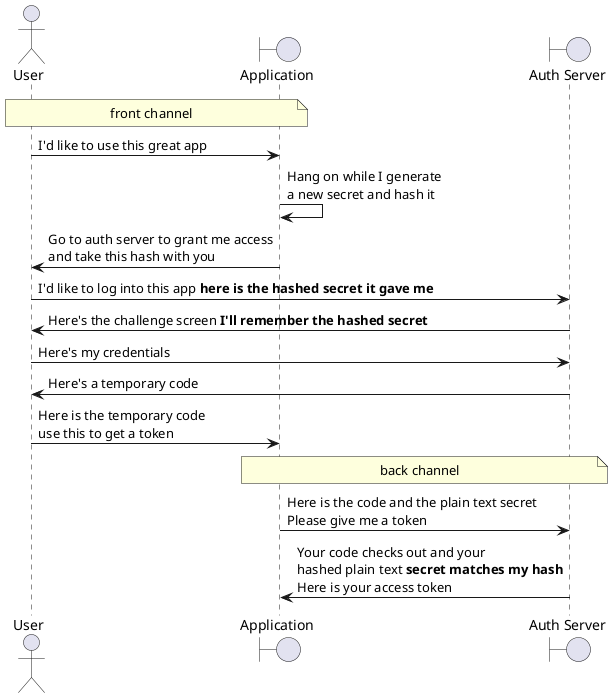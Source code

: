 @startuml "PKCE Proof-key for Code Exchange"

actor user as "User"
boundary app as "Application"
boundary auth as "Auth Server"

note over user, app
    front channel
end note
user -> app: I'd like to use this great app
app -> app: Hang on while I generate\na new secret and hash it
app -> user: Go to auth server to grant me access\nand take this hash with you

user -> auth: I'd like to log into this app **here is the hashed secret it gave me**
auth -> user: Here's the challenge screen **I'll remember the hashed secret**
user -> auth: Here's my credentials
auth -> user: Here's a temporary code
user -> app: Here is the temporary code\nuse this to get a token

note over app, auth
    back channel
end note
app -> auth: Here is the code and the plain text secret\nPlease give me a token
auth -> app: Your code checks out and your\nhashed plain text **secret matches my hash**\nHere is your access token

@enduml
